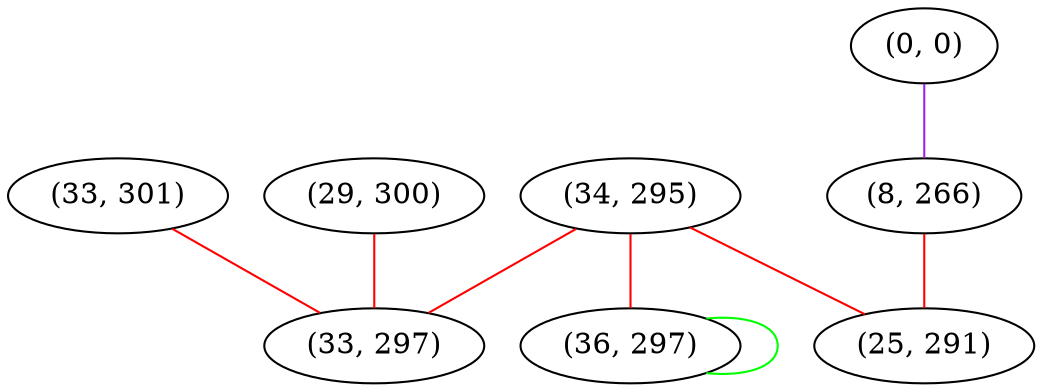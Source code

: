 graph "" {
"(34, 295)";
"(0, 0)";
"(36, 297)";
"(33, 301)";
"(8, 266)";
"(29, 300)";
"(33, 297)";
"(25, 291)";
"(34, 295)" -- "(25, 291)"  [color=red, key=0, weight=1];
"(34, 295)" -- "(36, 297)"  [color=red, key=0, weight=1];
"(34, 295)" -- "(33, 297)"  [color=red, key=0, weight=1];
"(0, 0)" -- "(8, 266)"  [color=purple, key=0, weight=4];
"(36, 297)" -- "(36, 297)"  [color=green, key=0, weight=2];
"(33, 301)" -- "(33, 297)"  [color=red, key=0, weight=1];
"(8, 266)" -- "(25, 291)"  [color=red, key=0, weight=1];
"(29, 300)" -- "(33, 297)"  [color=red, key=0, weight=1];
}
